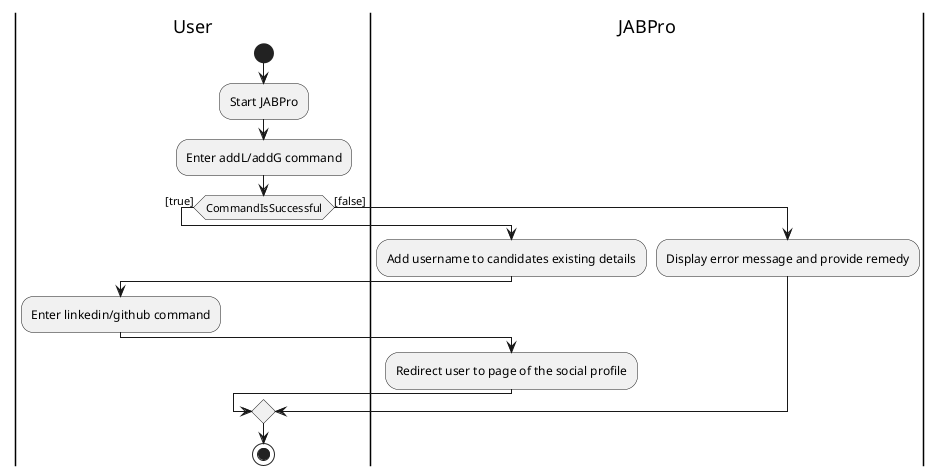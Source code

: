 @startuml
'https://plantuml.com/activity-diagram-beta
|User|
start
:Start JABPro;
:Enter addL/addG command;
if (CommandIsSuccessful) then ([true])
  |JABPro|
  :Add username to candidates existing details;
  |User|
  :Enter linkedin/github command;
  |JABPro|
  :Redirect user to page of the social profile;
  |User|
else ([false])
  |JABPro|
  :Display error message and provide remedy;
  |User|

endif

stop

@enduml

